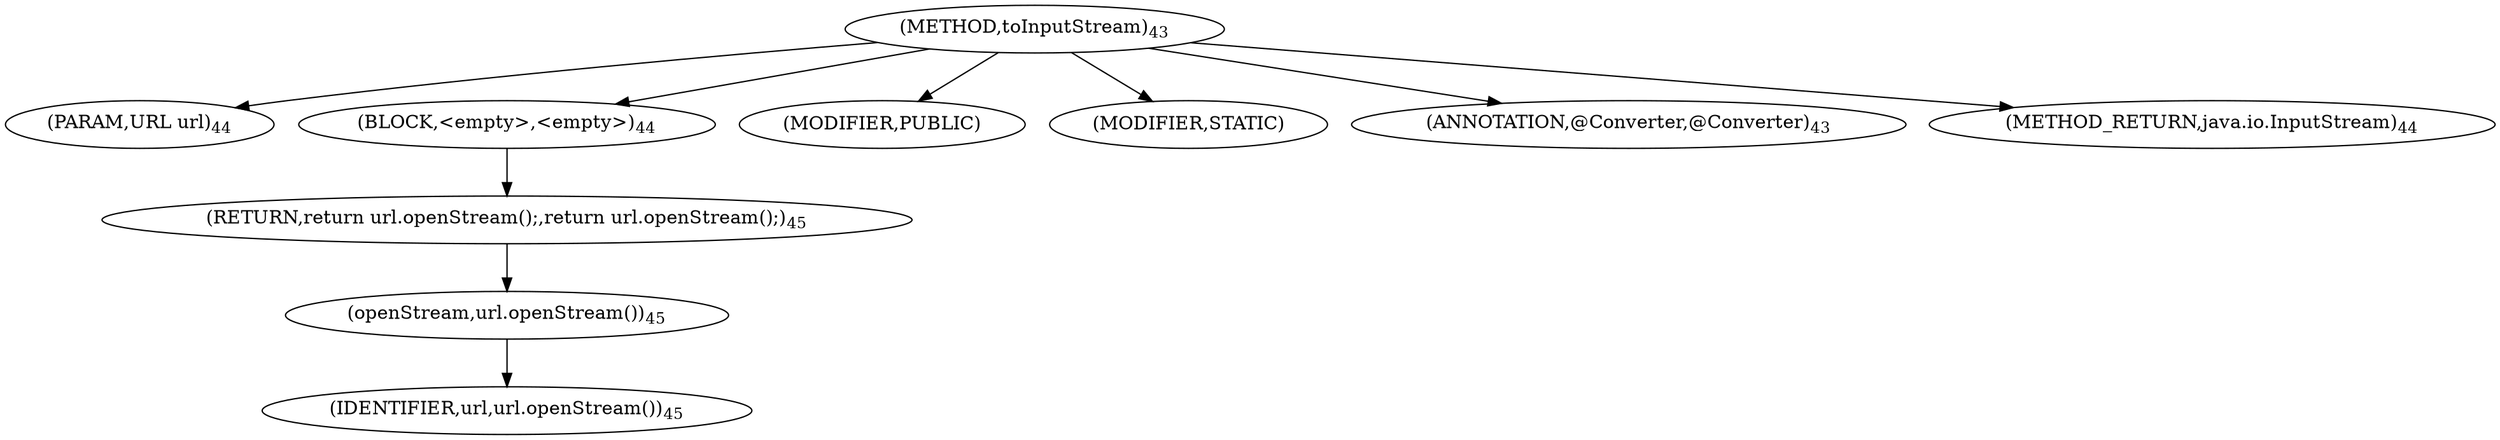 digraph "toInputStream" {  
"27" [label = <(METHOD,toInputStream)<SUB>43</SUB>> ]
"28" [label = <(PARAM,URL url)<SUB>44</SUB>> ]
"29" [label = <(BLOCK,&lt;empty&gt;,&lt;empty&gt;)<SUB>44</SUB>> ]
"30" [label = <(RETURN,return url.openStream();,return url.openStream();)<SUB>45</SUB>> ]
"31" [label = <(openStream,url.openStream())<SUB>45</SUB>> ]
"32" [label = <(IDENTIFIER,url,url.openStream())<SUB>45</SUB>> ]
"33" [label = <(MODIFIER,PUBLIC)> ]
"34" [label = <(MODIFIER,STATIC)> ]
"35" [label = <(ANNOTATION,@Converter,@Converter)<SUB>43</SUB>> ]
"36" [label = <(METHOD_RETURN,java.io.InputStream)<SUB>44</SUB>> ]
  "27" -> "28" 
  "27" -> "29" 
  "27" -> "33" 
  "27" -> "34" 
  "27" -> "35" 
  "27" -> "36" 
  "29" -> "30" 
  "30" -> "31" 
  "31" -> "32" 
}
